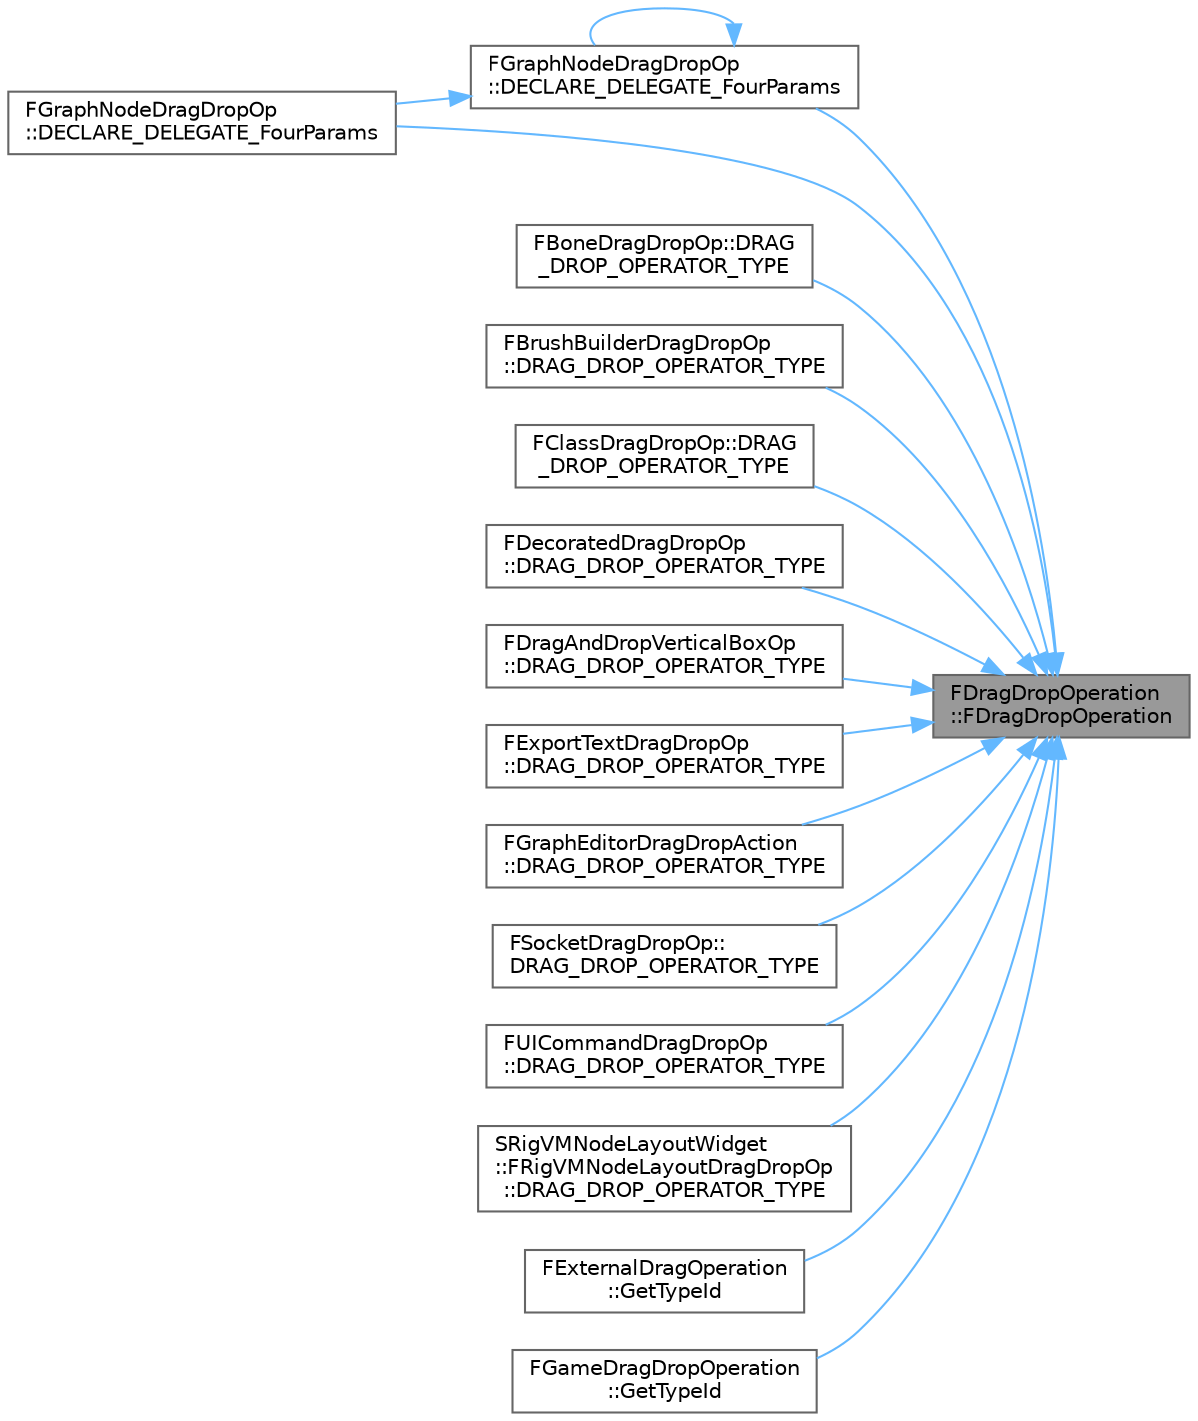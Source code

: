 digraph "FDragDropOperation::FDragDropOperation"
{
 // INTERACTIVE_SVG=YES
 // LATEX_PDF_SIZE
  bgcolor="transparent";
  edge [fontname=Helvetica,fontsize=10,labelfontname=Helvetica,labelfontsize=10];
  node [fontname=Helvetica,fontsize=10,shape=box,height=0.2,width=0.4];
  rankdir="RL";
  Node1 [id="Node000001",label="FDragDropOperation\l::FDragDropOperation",height=0.2,width=0.4,color="gray40", fillcolor="grey60", style="filled", fontcolor="black",tooltip="Default constructor."];
  Node1 -> Node2 [id="edge1_Node000001_Node000002",dir="back",color="steelblue1",style="solid",tooltip=" "];
  Node2 [id="Node000002",label="FGraphNodeDragDropOp\l::DECLARE_DELEGATE_FourParams",height=0.2,width=0.4,color="grey40", fillcolor="white", style="filled",URL="$d1/d88/classFGraphNodeDragDropOp.html#a710fa99e15638ce09a20ea27a744e526",tooltip=" "];
  Node2 -> Node2 [id="edge2_Node000002_Node000002",dir="back",color="steelblue1",style="solid",tooltip=" "];
  Node2 -> Node3 [id="edge3_Node000002_Node000003",dir="back",color="steelblue1",style="solid",tooltip=" "];
  Node3 [id="Node000003",label="FGraphNodeDragDropOp\l::DECLARE_DELEGATE_FourParams",height=0.2,width=0.4,color="grey40", fillcolor="white", style="filled",URL="$d1/d88/classFGraphNodeDragDropOp.html#a6f77ed10b6309090c5697f9ebe1cc472",tooltip=" "];
  Node1 -> Node3 [id="edge4_Node000001_Node000003",dir="back",color="steelblue1",style="solid",tooltip=" "];
  Node1 -> Node4 [id="edge5_Node000001_Node000004",dir="back",color="steelblue1",style="solid",tooltip=" "];
  Node4 [id="Node000004",label="FBoneDragDropOp::DRAG\l_DROP_OPERATOR_TYPE",height=0.2,width=0.4,color="grey40", fillcolor="white", style="filled",URL="$d7/d0b/classFBoneDragDropOp.html#a356677336c0894deecc5c162859a4fe0",tooltip=" "];
  Node1 -> Node5 [id="edge6_Node000001_Node000005",dir="back",color="steelblue1",style="solid",tooltip=" "];
  Node5 [id="Node000005",label="FBrushBuilderDragDropOp\l::DRAG_DROP_OPERATOR_TYPE",height=0.2,width=0.4,color="grey40", fillcolor="white", style="filled",URL="$dd/d3b/classFBrushBuilderDragDropOp.html#a4b80071a66b4e454e1794f6bec88375d",tooltip=" "];
  Node1 -> Node6 [id="edge7_Node000001_Node000006",dir="back",color="steelblue1",style="solid",tooltip=" "];
  Node6 [id="Node000006",label="FClassDragDropOp::DRAG\l_DROP_OPERATOR_TYPE",height=0.2,width=0.4,color="grey40", fillcolor="white", style="filled",URL="$d2/d04/classFClassDragDropOp.html#ae9cd641143bdda03a8d739e0614f9a76",tooltip="The classes to be dropped."];
  Node1 -> Node7 [id="edge8_Node000001_Node000007",dir="back",color="steelblue1",style="solid",tooltip=" "];
  Node7 [id="Node000007",label="FDecoratedDragDropOp\l::DRAG_DROP_OPERATOR_TYPE",height=0.2,width=0.4,color="grey40", fillcolor="white", style="filled",URL="$d9/d25/classFDecoratedDragDropOp.html#aea6e98b8ac5b1a5d3d923ba43841d4f6",tooltip="String to show as hover text."];
  Node1 -> Node8 [id="edge9_Node000001_Node000008",dir="back",color="steelblue1",style="solid",tooltip=" "];
  Node8 [id="Node000008",label="FDragAndDropVerticalBoxOp\l::DRAG_DROP_OPERATOR_TYPE",height=0.2,width=0.4,color="grey40", fillcolor="white", style="filled",URL="$db/d52/classFDragAndDropVerticalBoxOp.html#a41916278bc126a22816092a13f5340a4",tooltip="Data this item represent."];
  Node1 -> Node9 [id="edge10_Node000001_Node000009",dir="back",color="steelblue1",style="solid",tooltip=" "];
  Node9 [id="Node000009",label="FExportTextDragDropOp\l::DRAG_DROP_OPERATOR_TYPE",height=0.2,width=0.4,color="grey40", fillcolor="white", style="filled",URL="$dd/d72/classFExportTextDragDropOp.html#a3f6b9f7443bc207d83372c90a0f8f1ff",tooltip=" "];
  Node1 -> Node10 [id="edge11_Node000001_Node000010",dir="back",color="steelblue1",style="solid",tooltip=" "];
  Node10 [id="Node000010",label="FGraphEditorDragDropAction\l::DRAG_DROP_OPERATOR_TYPE",height=0.2,width=0.4,color="grey40", fillcolor="white", style="filled",URL="$d6/d86/classFGraphEditorDragDropAction.html#a6f4a4a545e392aaefb960193a7f046d8",tooltip=" "];
  Node1 -> Node11 [id="edge12_Node000001_Node000011",dir="back",color="steelblue1",style="solid",tooltip=" "];
  Node11 [id="Node000011",label="FSocketDragDropOp::\lDRAG_DROP_OPERATOR_TYPE",height=0.2,width=0.4,color="grey40", fillcolor="white", style="filled",URL="$d9/d9c/classFSocketDragDropOp.html#af1f7e68ba889b6769a5b9e30e27ca70d",tooltip="The widget decorator to use."];
  Node1 -> Node12 [id="edge13_Node000001_Node000012",dir="back",color="steelblue1",style="solid",tooltip=" "];
  Node12 [id="Node000012",label="FUICommandDragDropOp\l::DRAG_DROP_OPERATOR_TYPE",height=0.2,width=0.4,color="grey40", fillcolor="white", style="filled",URL="$d6/d65/classFUICommandDragDropOp.html#a70d775f41f78e2b5bfb03aeab99cf492",tooltip=" "];
  Node1 -> Node13 [id="edge14_Node000001_Node000013",dir="back",color="steelblue1",style="solid",tooltip=" "];
  Node13 [id="Node000013",label="SRigVMNodeLayoutWidget\l::FRigVMNodeLayoutDragDropOp\l::DRAG_DROP_OPERATOR_TYPE",height=0.2,width=0.4,color="grey40", fillcolor="white", style="filled",URL="$de/d2e/classSRigVMNodeLayoutWidget_1_1FRigVMNodeLayoutDragDropOp.html#aa7d5ac4907b9c8863a22983fc734e001",tooltip=" "];
  Node1 -> Node14 [id="edge15_Node000001_Node000014",dir="back",color="steelblue1",style="solid",tooltip=" "];
  Node14 [id="Node000014",label="FExternalDragOperation\l::GetTypeId",height=0.2,width=0.4,color="grey40", fillcolor="white", style="filled",URL="$d3/d15/classFExternalDragOperation.html#adb904aa9d242a2dc5448bf77cf05b4fa",tooltip=" "];
  Node1 -> Node15 [id="edge16_Node000001_Node000015",dir="back",color="steelblue1",style="solid",tooltip=" "];
  Node15 [id="Node000015",label="FGameDragDropOperation\l::GetTypeId",height=0.2,width=0.4,color="grey40", fillcolor="white", style="filled",URL="$d3/d3a/classFGameDragDropOperation.html#ac21f81efaba052f54fda5e094faaee63",tooltip=" "];
}
